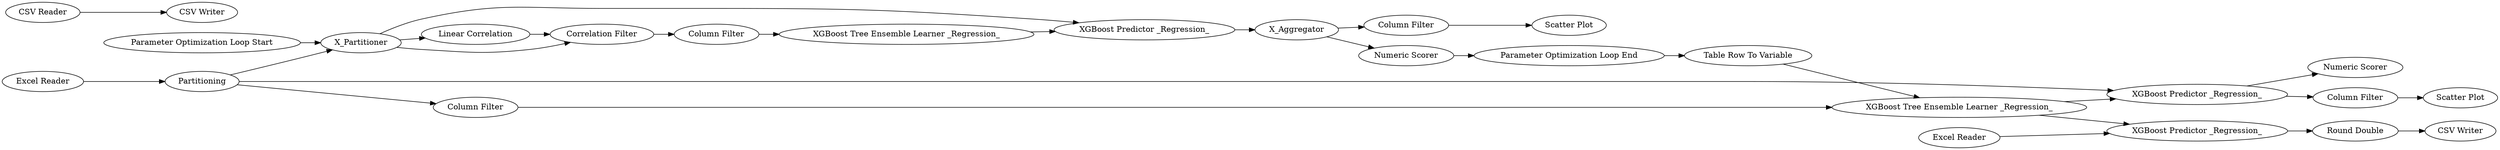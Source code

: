 digraph {
	474 -> 425
	478 -> 482
	425 -> 481
	474 -> 489
	479 -> 471
	474 -> 488
	409 -> 483
	486 -> 444
	479 -> 478
	436 -> 479
	487 -> 435
	481 -> 487
	488 -> 489
	431 -> 479
	430 -> 475
	482 -> 485
	475 -> 425
	477 -> 473
	470 -> 471
	423 -> 431
	481 -> 409
	478 -> 472
	489 -> 430
	471 -> 486
	435 -> 436
	418 -> 423
	434 -> 474
	423 -> 474
	423 -> 478
	474 [label=X_Partitioner]
	483 [label="Scatter Plot"]
	489 [label="Correlation Filter"]
	471 [label="XGBoost Predictor _Regression_"]
	482 [label="Column Filter"]
	485 [label="Scatter Plot"]
	431 [label="Column Filter"]
	423 [label=Partitioning]
	436 [label="Table Row To Variable"]
	425 [label="XGBoost Predictor _Regression_"]
	486 [label="Round Double"]
	481 [label=X_Aggregator]
	434 [label="Parameter Optimization Loop Start"]
	418 [label="Excel Reader"]
	470 [label="Excel Reader"]
	430 [label="Column Filter"]
	478 [label="XGBoost Predictor _Regression_"]
	409 [label="Column Filter"]
	487 [label="Numeric Scorer"]
	435 [label="Parameter Optimization Loop End"]
	479 [label="XGBoost Tree Ensemble Learner _Regression_"]
	472 [label="Numeric Scorer"]
	475 [label="XGBoost Tree Ensemble Learner _Regression_"]
	477 [label="CSV Reader"]
	444 [label="CSV Writer"]
	488 [label="Linear Correlation"]
	473 [label="CSV Writer"]
	rankdir=LR
}

